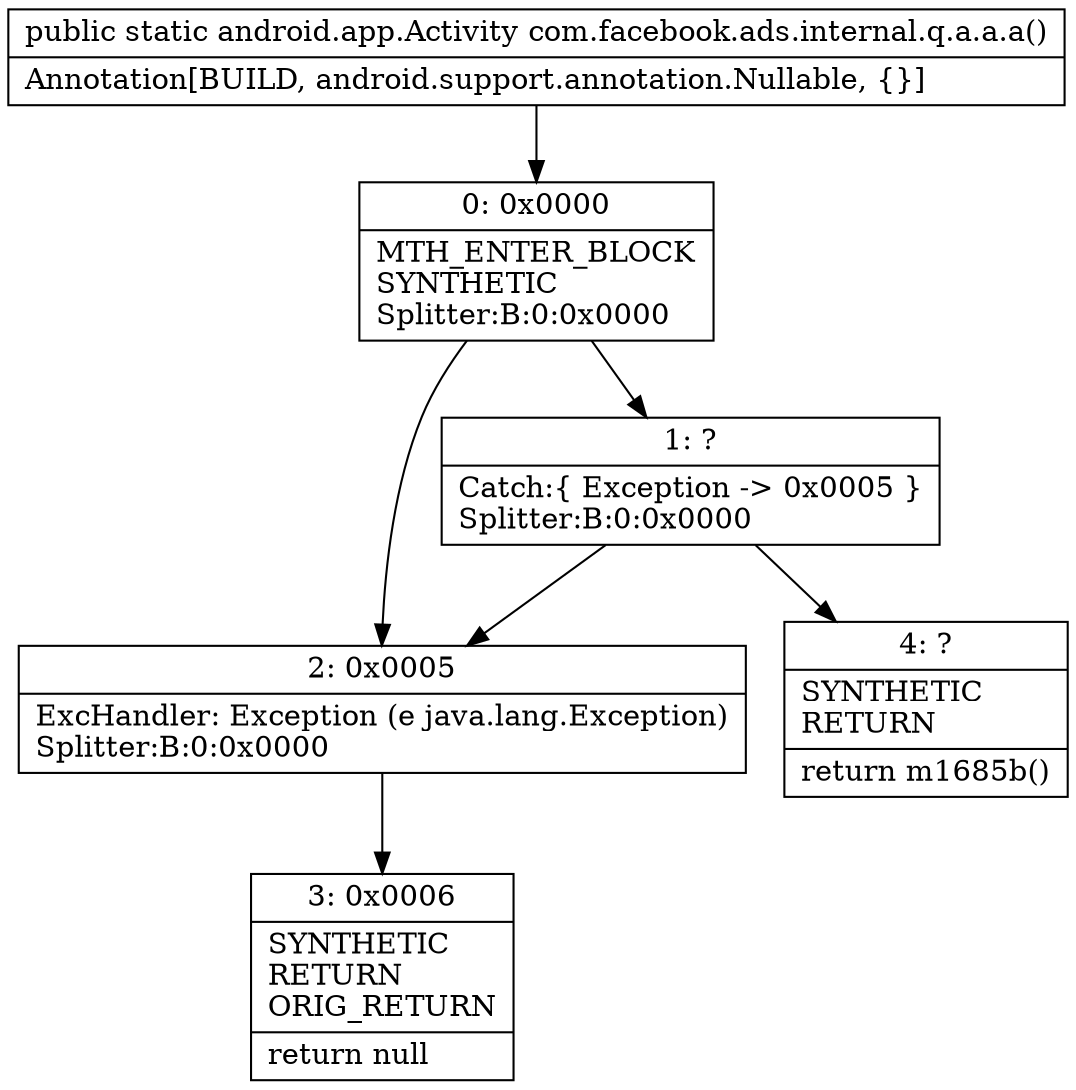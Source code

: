 digraph "CFG forcom.facebook.ads.internal.q.a.a.a()Landroid\/app\/Activity;" {
Node_0 [shape=record,label="{0\:\ 0x0000|MTH_ENTER_BLOCK\lSYNTHETIC\lSplitter:B:0:0x0000\l}"];
Node_1 [shape=record,label="{1\:\ ?|Catch:\{ Exception \-\> 0x0005 \}\lSplitter:B:0:0x0000\l}"];
Node_2 [shape=record,label="{2\:\ 0x0005|ExcHandler: Exception (e java.lang.Exception)\lSplitter:B:0:0x0000\l}"];
Node_3 [shape=record,label="{3\:\ 0x0006|SYNTHETIC\lRETURN\lORIG_RETURN\l|return null\l}"];
Node_4 [shape=record,label="{4\:\ ?|SYNTHETIC\lRETURN\l|return m1685b()\l}"];
MethodNode[shape=record,label="{public static android.app.Activity com.facebook.ads.internal.q.a.a.a()  | Annotation[BUILD, android.support.annotation.Nullable, \{\}]\l}"];
MethodNode -> Node_0;
Node_0 -> Node_1;
Node_0 -> Node_2;
Node_1 -> Node_2;
Node_1 -> Node_4;
Node_2 -> Node_3;
}

